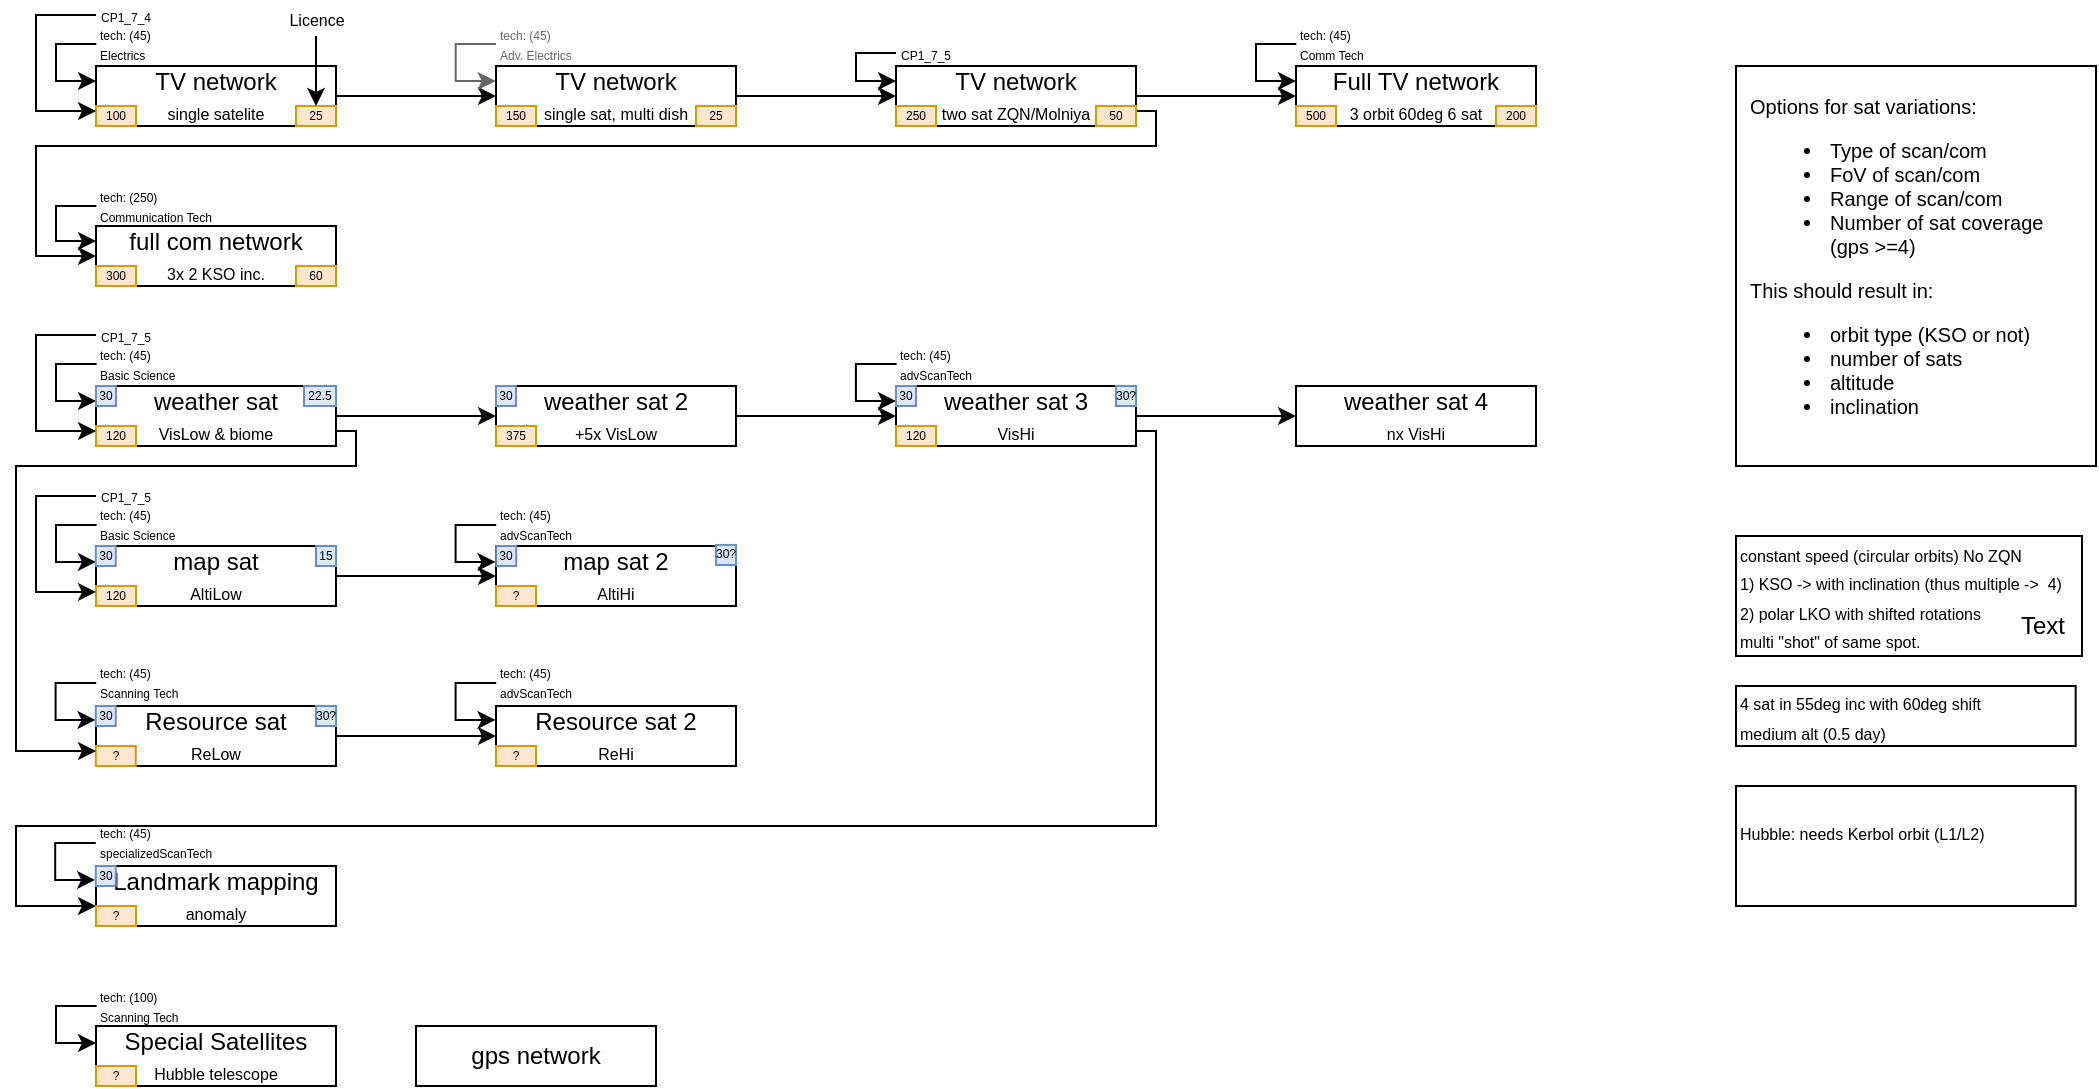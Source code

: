 <mxfile version="13.0.3" type="device"><diagram id="dKaR930RVBZZW666O1c-" name="Page-1"><mxGraphModel dx="813" dy="470" grid="1" gridSize="10" guides="1" tooltips="1" connect="1" arrows="1" fold="1" page="1" pageScale="1" pageWidth="1169" pageHeight="827" math="0" shadow="0"><root><mxCell id="0"/><mxCell id="1" parent="0"/><mxCell id="bdqnIoL9hRPAwE5wRtxN-8" value="full com network&lt;br style=&quot;font-size: 8px&quot;&gt;&lt;span style=&quot;font-size: 8px&quot;&gt;3x 2 KSO inc.&lt;/span&gt;" style="rounded=0;whiteSpace=wrap;html=1;" parent="1" vertex="1"><mxGeometry x="80" y="120" width="120" height="30" as="geometry"/></mxCell><mxCell id="bdqnIoL9hRPAwE5wRtxN-10" value="500" style="text;html=1;strokeColor=#d79b00;fillColor=#ffe6cc;align=center;verticalAlign=middle;whiteSpace=wrap;rounded=0;fontSize=6;" parent="1" vertex="1"><mxGeometry x="80" y="140" width="20" height="10" as="geometry"/></mxCell><mxCell id="MK1S4jsupLVhxcjn2z4u-9" style="edgeStyle=orthogonalEdgeStyle;rounded=0;orthogonalLoop=1;jettySize=auto;html=1;exitX=1;exitY=0.5;exitDx=0;exitDy=0;entryX=0;entryY=0.5;entryDx=0;entryDy=0;" parent="1" source="bdqnIoL9hRPAwE5wRtxN-11" target="MK1S4jsupLVhxcjn2z4u-3" edge="1"><mxGeometry relative="1" as="geometry"/></mxCell><mxCell id="bdqnIoL9hRPAwE5wRtxN-11" value="weather&amp;nbsp;sat&lt;br style=&quot;font-size: 8px&quot;&gt;&lt;span style=&quot;font-size: 8px&quot;&gt;VisLow&lt;/span&gt;&lt;span style=&quot;font-size: 8px&quot;&gt;&amp;nbsp;&lt;/span&gt;&lt;span style=&quot;font-size: 8px&quot;&gt;&amp;amp; biome&lt;/span&gt;" style="rounded=0;whiteSpace=wrap;html=1;" parent="1" vertex="1"><mxGeometry x="80" y="200" width="120" height="30" as="geometry"/></mxCell><mxCell id="bdqnIoL9hRPAwE5wRtxN-13" value="120" style="text;html=1;strokeColor=#d79b00;fillColor=#ffe6cc;align=center;verticalAlign=middle;whiteSpace=wrap;rounded=0;fontSize=6;" parent="1" vertex="1"><mxGeometry x="80" y="220" width="20" height="10" as="geometry"/></mxCell><mxCell id="yBju1OGkTGAu8eKgPaJ1-29" value="" style="edgeStyle=orthogonalEdgeStyle;rounded=0;orthogonalLoop=1;jettySize=auto;html=1;" parent="1" source="bdqnIoL9hRPAwE5wRtxN-14" target="yBju1OGkTGAu8eKgPaJ1-25" edge="1"><mxGeometry relative="1" as="geometry"/></mxCell><mxCell id="bdqnIoL9hRPAwE5wRtxN-14" value="Resource sat&lt;br style=&quot;font-size: 8px&quot;&gt;&lt;span style=&quot;font-size: 8px&quot;&gt;ReLow&lt;/span&gt;" style="rounded=0;whiteSpace=wrap;html=1;" parent="1" vertex="1"><mxGeometry x="80" y="360" width="120" height="30" as="geometry"/></mxCell><mxCell id="bdqnIoL9hRPAwE5wRtxN-16" value="?" style="text;html=1;strokeColor=#d79b00;fillColor=#ffe6cc;align=center;verticalAlign=middle;whiteSpace=wrap;rounded=0;fontSize=6;" parent="1" vertex="1"><mxGeometry x="79.89" y="380" width="20" height="10" as="geometry"/></mxCell><mxCell id="yBju1OGkTGAu8eKgPaJ1-5" style="edgeStyle=orthogonalEdgeStyle;rounded=0;orthogonalLoop=1;jettySize=auto;html=1;exitX=1;exitY=0.5;exitDx=0;exitDy=0;entryX=0;entryY=0.5;entryDx=0;entryDy=0;" parent="1" source="bdqnIoL9hRPAwE5wRtxN-17" target="yBju1OGkTGAu8eKgPaJ1-2" edge="1"><mxGeometry relative="1" as="geometry"><mxPoint x="250" y="55.143" as="targetPoint"/></mxGeometry></mxCell><mxCell id="bdqnIoL9hRPAwE5wRtxN-17" value="TV network&lt;br&gt;&lt;span style=&quot;font-size: 8px&quot;&gt;single satelite&lt;/span&gt;" style="rounded=0;whiteSpace=wrap;html=1;" parent="1" vertex="1"><mxGeometry x="80" y="40" width="120" height="30" as="geometry"/></mxCell><mxCell id="bdqnIoL9hRPAwE5wRtxN-19" value="100" style="text;html=1;strokeColor=#d79b00;fillColor=#ffe6cc;align=center;verticalAlign=middle;whiteSpace=wrap;rounded=0;fontSize=6;" parent="1" vertex="1"><mxGeometry x="80" y="60" width="20" height="10" as="geometry"/></mxCell><mxCell id="bdqnIoL9hRPAwE5wRtxN-20" value="gps network&lt;br style=&quot;font-size: 8px&quot;&gt;" style="rounded=0;whiteSpace=wrap;html=1;" parent="1" vertex="1"><mxGeometry x="240" y="520" width="120" height="30" as="geometry"/></mxCell><mxCell id="bdqnIoL9hRPAwE5wRtxN-22" value="300" style="text;html=1;strokeColor=#d79b00;fillColor=#ffe6cc;align=center;verticalAlign=middle;whiteSpace=wrap;rounded=0;fontSize=6;" parent="1" vertex="1"><mxGeometry x="80" y="140" width="20" height="10" as="geometry"/></mxCell><mxCell id="yBju1OGkTGAu8eKgPaJ1-30" value="" style="edgeStyle=orthogonalEdgeStyle;rounded=0;orthogonalLoop=1;jettySize=auto;html=1;" parent="1" source="bdqnIoL9hRPAwE5wRtxN-23" target="yBju1OGkTGAu8eKgPaJ1-12" edge="1"><mxGeometry relative="1" as="geometry"/></mxCell><mxCell id="bdqnIoL9hRPAwE5wRtxN-23" value="map sat&lt;br style=&quot;font-size: 8px&quot;&gt;&lt;span style=&quot;font-size: 8px&quot;&gt;AltiLow&lt;/span&gt;" style="rounded=0;whiteSpace=wrap;html=1;" parent="1" vertex="1"><mxGeometry x="80" y="280" width="120" height="30" as="geometry"/></mxCell><mxCell id="bdqnIoL9hRPAwE5wRtxN-25" value="120" style="text;html=1;strokeColor=#d79b00;fillColor=#ffe6cc;align=center;verticalAlign=middle;whiteSpace=wrap;rounded=0;fontSize=6;" parent="1" vertex="1"><mxGeometry x="80" y="300" width="20" height="10" as="geometry"/></mxCell><mxCell id="bdqnIoL9hRPAwE5wRtxN-26" value="Special Satellites&lt;br style=&quot;font-size: 8px&quot;&gt;&lt;span style=&quot;font-size: 8px&quot;&gt;Hubble telescope&lt;/span&gt;" style="rounded=0;whiteSpace=wrap;html=1;" parent="1" vertex="1"><mxGeometry x="80" y="520" width="120" height="30" as="geometry"/></mxCell><mxCell id="bdqnIoL9hRPAwE5wRtxN-28" value="?" style="text;html=1;strokeColor=#d79b00;fillColor=#ffe6cc;align=center;verticalAlign=middle;whiteSpace=wrap;rounded=0;fontSize=6;" parent="1" vertex="1"><mxGeometry x="80" y="540" width="20" height="10" as="geometry"/></mxCell><mxCell id="bdqnIoL9hRPAwE5wRtxN-29" value="&lt;font style=&quot;font-size: 10px&quot;&gt;Options for sat variations:&lt;br style=&quot;font-size: 10px&quot;&gt;&lt;/font&gt;&lt;ul style=&quot;font-size: 10px&quot;&gt;&lt;li style=&quot;font-size: 10px&quot;&gt;&lt;font style=&quot;font-size: 10px&quot;&gt;Type of scan/com&lt;/font&gt;&lt;/li&gt;&lt;li style=&quot;font-size: 10px&quot;&gt;FoV of scan/com&lt;/li&gt;&lt;li style=&quot;font-size: 10px&quot;&gt;Range of scan/com&lt;/li&gt;&lt;li style=&quot;font-size: 10px&quot;&gt;Number of sat coverage&lt;br&gt;(gps &amp;gt;=4)&lt;/li&gt;&lt;/ul&gt;&lt;div&gt;This should result in:&lt;/div&gt;&lt;div&gt;&lt;ul&gt;&lt;li&gt;orbit type (KSO or not)&lt;/li&gt;&lt;li&gt;number of sats&lt;/li&gt;&lt;li&gt;altitude&lt;/li&gt;&lt;li&gt;inclination&lt;/li&gt;&lt;/ul&gt;&lt;/div&gt;" style="rounded=0;whiteSpace=wrap;html=1;align=left;fontSize=10;spacingLeft=5;" parent="1" vertex="1"><mxGeometry x="900" y="40" width="180" height="200" as="geometry"/></mxCell><mxCell id="yBju1OGkTGAu8eKgPaJ1-11" style="edgeStyle=orthogonalEdgeStyle;rounded=0;orthogonalLoop=1;jettySize=auto;html=1;exitX=1;exitY=0.5;exitDx=0;exitDy=0;entryX=0;entryY=0.5;entryDx=0;entryDy=0;" parent="1" source="yBju1OGkTGAu8eKgPaJ1-2" target="yBju1OGkTGAu8eKgPaJ1-8" edge="1"><mxGeometry relative="1" as="geometry"/></mxCell><mxCell id="yBju1OGkTGAu8eKgPaJ1-2" value="TV network&lt;br&gt;&lt;span style=&quot;font-size: 8px&quot;&gt;single sat, multi dish&lt;/span&gt;" style="rounded=0;whiteSpace=wrap;html=1;" parent="1" vertex="1"><mxGeometry x="280" y="40" width="120" height="30" as="geometry"/></mxCell><mxCell id="yBju1OGkTGAu8eKgPaJ1-4" value="150" style="text;html=1;strokeColor=#d79b00;fillColor=#ffe6cc;align=center;verticalAlign=middle;whiteSpace=wrap;rounded=0;fontSize=6;" parent="1" vertex="1"><mxGeometry x="280" y="60" width="20" height="10" as="geometry"/></mxCell><mxCell id="wMlIlMGJ18sV57L_D5jF-14" style="edgeStyle=orthogonalEdgeStyle;rounded=0;orthogonalLoop=1;jettySize=auto;html=1;entryX=0;entryY=0.5;entryDx=0;entryDy=0;exitX=1;exitY=0.75;exitDx=0;exitDy=0;" parent="1" source="yBju1OGkTGAu8eKgPaJ1-8" target="bdqnIoL9hRPAwE5wRtxN-8" edge="1"><mxGeometry relative="1" as="geometry"><mxPoint x="70" y="295" as="targetPoint"/><Array as="points"><mxPoint x="610" y="63"/><mxPoint x="610" y="80"/><mxPoint x="50" y="80"/><mxPoint x="50" y="135"/></Array><mxPoint x="620" y="80" as="sourcePoint"/></mxGeometry></mxCell><mxCell id="UkaTmO6moCTC5ndkCYXZ-22" style="edgeStyle=orthogonalEdgeStyle;rounded=0;orthogonalLoop=1;jettySize=auto;html=1;exitX=1;exitY=0.5;exitDx=0;exitDy=0;entryX=0;entryY=0.5;entryDx=0;entryDy=0;" edge="1" parent="1" source="yBju1OGkTGAu8eKgPaJ1-8" target="UkaTmO6moCTC5ndkCYXZ-3"><mxGeometry relative="1" as="geometry"/></mxCell><mxCell id="yBju1OGkTGAu8eKgPaJ1-8" value="TV network&lt;br&gt;&lt;span style=&quot;font-size: 8px&quot;&gt;two sat ZQN/Molniya&lt;/span&gt;" style="rounded=0;whiteSpace=wrap;html=1;" parent="1" vertex="1"><mxGeometry x="480" y="40" width="120" height="30" as="geometry"/></mxCell><mxCell id="yBju1OGkTGAu8eKgPaJ1-10" value="250" style="text;html=1;strokeColor=#d79b00;fillColor=#ffe6cc;align=center;verticalAlign=middle;whiteSpace=wrap;rounded=0;fontSize=6;" parent="1" vertex="1"><mxGeometry x="480" y="60" width="20" height="10" as="geometry"/></mxCell><mxCell id="yBju1OGkTGAu8eKgPaJ1-12" value="map sat 2&lt;br style=&quot;font-size: 8px&quot;&gt;&lt;span style=&quot;font-size: 8px&quot;&gt;AltiHi&lt;/span&gt;" style="rounded=0;whiteSpace=wrap;html=1;" parent="1" vertex="1"><mxGeometry x="280" y="280" width="120" height="30" as="geometry"/></mxCell><mxCell id="yBju1OGkTGAu8eKgPaJ1-14" value="?" style="text;html=1;strokeColor=#d79b00;fillColor=#ffe6cc;align=center;verticalAlign=middle;whiteSpace=wrap;rounded=0;fontSize=6;" parent="1" vertex="1"><mxGeometry x="280" y="300" width="20" height="10" as="geometry"/></mxCell><mxCell id="yBju1OGkTGAu8eKgPaJ1-15" value="&lt;font style=&quot;font-size: 8px ; line-height: 100%&quot;&gt;&lt;span&gt;constant speed (circular orbits)&amp;nbsp;&lt;/span&gt;&lt;span&gt;No ZQN&lt;br&gt;1) KSO -&amp;gt; with inclination (thus multiple -&amp;gt;&amp;nbsp; 4)&lt;br&gt;2) polar LKO with shifted rotations&lt;br&gt;multi &quot;shot&quot; of same spot.&lt;br&gt;&lt;/span&gt;&lt;/font&gt;" style="rounded=0;whiteSpace=wrap;html=1;align=left;" parent="1" vertex="1"><mxGeometry x="900" y="275" width="173" height="60" as="geometry"/></mxCell><mxCell id="MK1S4jsupLVhxcjn2z4u-2" value="Text" style="text;html=1;align=center;verticalAlign=middle;resizable=0;points=[];autosize=1;" parent="yBju1OGkTGAu8eKgPaJ1-15" vertex="1"><mxGeometry x="133" y="35" width="40" height="20" as="geometry"/></mxCell><mxCell id="yBju1OGkTGAu8eKgPaJ1-16" value="&lt;font style=&quot;font-size: 8px ; line-height: 100%&quot;&gt;&lt;span&gt;4 sat in 55deg inc with 60deg shift&lt;br&gt;medium alt (0.5 day)&lt;br&gt;&lt;/span&gt;&lt;/font&gt;" style="rounded=0;whiteSpace=wrap;html=1;align=left;" parent="1" vertex="1"><mxGeometry x="900" y="350" width="169.83" height="30" as="geometry"/></mxCell><mxCell id="yBju1OGkTGAu8eKgPaJ1-25" value="Resource sat 2&lt;br style=&quot;font-size: 8px&quot;&gt;&lt;span style=&quot;font-size: 8px&quot;&gt;ReHi&lt;/span&gt;" style="rounded=0;whiteSpace=wrap;html=1;" parent="1" vertex="1"><mxGeometry x="280" y="360" width="120" height="30" as="geometry"/></mxCell><mxCell id="yBju1OGkTGAu8eKgPaJ1-27" value="?" style="text;html=1;strokeColor=#d79b00;fillColor=#ffe6cc;align=center;verticalAlign=middle;whiteSpace=wrap;rounded=0;fontSize=6;" parent="1" vertex="1"><mxGeometry x="280" y="380" width="20" height="10" as="geometry"/></mxCell><mxCell id="wMlIlMGJ18sV57L_D5jF-1" value="25" style="text;html=1;strokeColor=#d79b00;fillColor=#ffe6cc;align=center;verticalAlign=middle;whiteSpace=wrap;rounded=0;fontSize=6;" parent="1" vertex="1"><mxGeometry x="180" y="60" width="20" height="10" as="geometry"/></mxCell><mxCell id="wMlIlMGJ18sV57L_D5jF-2" value="25" style="text;html=1;strokeColor=#d79b00;fillColor=#ffe6cc;align=center;verticalAlign=middle;whiteSpace=wrap;rounded=0;fontSize=6;" parent="1" vertex="1"><mxGeometry x="380" y="60" width="20" height="10" as="geometry"/></mxCell><mxCell id="wMlIlMGJ18sV57L_D5jF-3" value="50" style="text;html=1;strokeColor=#d79b00;fillColor=#ffe6cc;align=center;verticalAlign=middle;whiteSpace=wrap;rounded=0;fontSize=6;" parent="1" vertex="1"><mxGeometry x="580" y="60" width="20" height="10" as="geometry"/></mxCell><mxCell id="wMlIlMGJ18sV57L_D5jF-8" value="60" style="text;html=1;strokeColor=#d79b00;fillColor=#ffe6cc;align=center;verticalAlign=middle;whiteSpace=wrap;rounded=0;fontSize=6;" parent="1" vertex="1"><mxGeometry x="180" y="140" width="20" height="10" as="geometry"/></mxCell><mxCell id="wMlIlMGJ18sV57L_D5jF-10" style="edgeStyle=orthogonalEdgeStyle;rounded=0;orthogonalLoop=1;jettySize=auto;html=1;exitX=0;exitY=0.5;exitDx=0;exitDy=0;entryX=0;entryY=0.25;entryDx=0;entryDy=0;" parent="1" source="wMlIlMGJ18sV57L_D5jF-11" target="bdqnIoL9hRPAwE5wRtxN-17" edge="1"><mxGeometry relative="1" as="geometry"><Array as="points"><mxPoint x="60" y="29"/><mxPoint x="60" y="48"/></Array><mxPoint x="70" y="48" as="targetPoint"/></mxGeometry></mxCell><mxCell id="wMlIlMGJ18sV57L_D5jF-11" value="&lt;font style=&quot;line-height: 100% ; font-size: 6px&quot;&gt;&lt;font style=&quot;font-size: 6px&quot;&gt;tech: (45)&lt;br&gt;&lt;/font&gt;Electrics&lt;br&gt;&lt;/font&gt;" style="text;html=1;align=left;verticalAlign=middle;whiteSpace=wrap;rounded=0;fontSize=8;spacing=2;" parent="1" vertex="1"><mxGeometry x="80.17" y="19" width="60.09" height="20" as="geometry"/></mxCell><mxCell id="wMlIlMGJ18sV57L_D5jF-13" style="edgeStyle=orthogonalEdgeStyle;rounded=0;orthogonalLoop=1;jettySize=auto;html=1;exitX=0;exitY=0.5;exitDx=0;exitDy=0;entryX=0;entryY=0.25;entryDx=0;entryDy=0;" parent="1" source="wMlIlMGJ18sV57L_D5jF-12" target="bdqnIoL9hRPAwE5wRtxN-11" edge="1"><mxGeometry relative="1" as="geometry"><mxPoint x="70" y="208" as="targetPoint"/><Array as="points"><mxPoint x="60" y="189"/><mxPoint x="60" y="208"/></Array></mxGeometry></mxCell><mxCell id="wMlIlMGJ18sV57L_D5jF-12" value="&lt;font style=&quot;line-height: 100% ; font-size: 6px&quot;&gt;&lt;font style=&quot;font-size: 6px&quot;&gt;tech: (45)&lt;br&gt;&lt;/font&gt;Basic Science&lt;br&gt;&lt;/font&gt;" style="text;html=1;align=left;verticalAlign=middle;whiteSpace=wrap;rounded=0;fontSize=8;spacing=2;" parent="1" vertex="1"><mxGeometry x="80.31" y="179" width="60.09" height="20" as="geometry"/></mxCell><mxCell id="wMlIlMGJ18sV57L_D5jF-15" style="edgeStyle=orthogonalEdgeStyle;rounded=0;orthogonalLoop=1;jettySize=auto;html=1;exitX=0;exitY=0.5;exitDx=0;exitDy=0;entryX=0;entryY=0.25;entryDx=0;entryDy=0;" parent="1" source="wMlIlMGJ18sV57L_D5jF-16" target="bdqnIoL9hRPAwE5wRtxN-8" edge="1"><mxGeometry relative="1" as="geometry"><mxPoint x="70" y="129" as="targetPoint"/><Array as="points"><mxPoint x="60" y="110"/><mxPoint x="60" y="128"/></Array></mxGeometry></mxCell><mxCell id="wMlIlMGJ18sV57L_D5jF-16" value="&lt;font style=&quot;line-height: 100% ; font-size: 6px&quot;&gt;&lt;font style=&quot;font-size: 6px&quot;&gt;tech: (250)&lt;br&gt;&lt;/font&gt;Communication Tech&lt;br&gt;&lt;/font&gt;" style="text;html=1;align=left;verticalAlign=middle;whiteSpace=wrap;rounded=0;fontSize=8;spacing=2;" parent="1" vertex="1"><mxGeometry x="80.17" y="100" width="60.09" height="20" as="geometry"/></mxCell><mxCell id="wMlIlMGJ18sV57L_D5jF-20" style="edgeStyle=orthogonalEdgeStyle;rounded=0;orthogonalLoop=1;jettySize=auto;html=1;exitX=0;exitY=0.5;exitDx=0;exitDy=0;entryX=0;entryY=0.25;entryDx=0;entryDy=0;" parent="1" source="wMlIlMGJ18sV57L_D5jF-21" edge="1"><mxGeometry relative="1" as="geometry"><mxPoint x="80" y="528.5" as="targetPoint"/><Array as="points"><mxPoint x="60" y="510"/><mxPoint x="60" y="529"/></Array></mxGeometry></mxCell><mxCell id="wMlIlMGJ18sV57L_D5jF-21" value="&lt;font style=&quot;line-height: 100% ; font-size: 6px&quot;&gt;&lt;font style=&quot;font-size: 6px&quot;&gt;tech: (100)&lt;br&gt;&lt;/font&gt;Scanning Tech&lt;br&gt;&lt;/font&gt;" style="text;html=1;align=left;verticalAlign=middle;whiteSpace=wrap;rounded=0;fontSize=8;spacing=2;" parent="1" vertex="1"><mxGeometry x="80.31" y="500" width="60.09" height="20" as="geometry"/></mxCell><mxCell id="QhKBEa-7UG4_fxhcu_Xz-2" style="edgeStyle=orthogonalEdgeStyle;rounded=0;orthogonalLoop=1;jettySize=auto;html=1;exitX=0;exitY=0.5;exitDx=0;exitDy=0;entryX=0;entryY=0.75;entryDx=0;entryDy=0;" parent="1" source="QhKBEa-7UG4_fxhcu_Xz-1" target="bdqnIoL9hRPAwE5wRtxN-17" edge="1"><mxGeometry relative="1" as="geometry"><mxPoint x="70" y="63" as="targetPoint"/><Array as="points"><mxPoint x="50" y="15"/><mxPoint x="50" y="62"/></Array></mxGeometry></mxCell><mxCell id="QhKBEa-7UG4_fxhcu_Xz-1" value="&lt;font style=&quot;font-size: 6px&quot;&gt;CP1_7_4&lt;/font&gt;" style="text;html=1;strokeColor=none;fillColor=none;align=center;verticalAlign=middle;whiteSpace=wrap;rounded=0;fontSize=8;" parent="1" vertex="1"><mxGeometry x="80" y="10" width="30" height="9" as="geometry"/></mxCell><mxCell id="QhKBEa-7UG4_fxhcu_Xz-4" style="edgeStyle=orthogonalEdgeStyle;rounded=0;orthogonalLoop=1;jettySize=auto;html=1;exitX=0;exitY=0.5;exitDx=0;exitDy=0;entryX=0;entryY=0.75;entryDx=0;entryDy=0;" parent="1" source="QhKBEa-7UG4_fxhcu_Xz-3" target="bdqnIoL9hRPAwE5wRtxN-11" edge="1"><mxGeometry relative="1" as="geometry"><mxPoint x="60" y="223" as="targetPoint"/><Array as="points"><mxPoint x="50" y="175"/><mxPoint x="50" y="223"/></Array></mxGeometry></mxCell><mxCell id="QhKBEa-7UG4_fxhcu_Xz-3" value="&lt;font style=&quot;font-size: 6px&quot;&gt;CP1_7_5&lt;/font&gt;" style="text;html=1;strokeColor=none;fillColor=none;align=center;verticalAlign=middle;whiteSpace=wrap;rounded=0;fontSize=8;" parent="1" vertex="1"><mxGeometry x="80" y="170" width="30" height="9" as="geometry"/></mxCell><mxCell id="QhKBEa-7UG4_fxhcu_Xz-7" value="&lt;font style=&quot;font-size: 8px ; line-height: 100%&quot;&gt;&lt;span&gt;Hubble: needs Kerbol orbit (L1/L2)&lt;br&gt;&lt;br&gt;&lt;/span&gt;&lt;/font&gt;" style="rounded=0;whiteSpace=wrap;html=1;align=left;" parent="1" vertex="1"><mxGeometry x="900" y="400" width="169.83" height="60" as="geometry"/></mxCell><mxCell id="MK1S4jsupLVhxcjn2z4u-10" style="edgeStyle=orthogonalEdgeStyle;rounded=0;orthogonalLoop=1;jettySize=auto;html=1;exitX=1;exitY=0.5;exitDx=0;exitDy=0;" parent="1" source="MK1S4jsupLVhxcjn2z4u-3" target="MK1S4jsupLVhxcjn2z4u-8" edge="1"><mxGeometry relative="1" as="geometry"/></mxCell><mxCell id="UkaTmO6moCTC5ndkCYXZ-1" style="edgeStyle=orthogonalEdgeStyle;rounded=0;orthogonalLoop=1;jettySize=auto;html=1;exitX=1;exitY=0.75;exitDx=0;exitDy=0;entryX=0;entryY=0.75;entryDx=0;entryDy=0;" edge="1" parent="1" source="bdqnIoL9hRPAwE5wRtxN-11" target="bdqnIoL9hRPAwE5wRtxN-14"><mxGeometry relative="1" as="geometry"><mxPoint x="30" y="380" as="targetPoint"/><Array as="points"><mxPoint x="210" y="223"/><mxPoint x="210" y="240"/><mxPoint x="40" y="240"/><mxPoint x="40" y="383"/></Array></mxGeometry></mxCell><mxCell id="UkaTmO6moCTC5ndkCYXZ-2" style="edgeStyle=orthogonalEdgeStyle;rounded=0;orthogonalLoop=1;jettySize=auto;html=1;exitX=1;exitY=0.75;exitDx=0;exitDy=0;entryX=0;entryY=0;entryDx=0;entryDy=0;" edge="1" parent="1" source="MK1S4jsupLVhxcjn2z4u-8" target="MK1S4jsupLVhxcjn2z4u-19"><mxGeometry relative="1" as="geometry"><mxPoint x="20" y="290" as="targetPoint"/><Array as="points"><mxPoint x="610" y="223"/><mxPoint x="610" y="420"/><mxPoint x="40" y="420"/><mxPoint x="40" y="460"/></Array></mxGeometry></mxCell><mxCell id="MK1S4jsupLVhxcjn2z4u-3" value="weather&amp;nbsp;sat 2&lt;br style=&quot;font-size: 8px&quot;&gt;&lt;span style=&quot;font-size: 8px&quot;&gt;+5x&amp;nbsp;&lt;/span&gt;&lt;span style=&quot;font-size: 8px&quot;&gt;VisLow&lt;/span&gt;" style="rounded=0;whiteSpace=wrap;html=1;" parent="1" vertex="1"><mxGeometry x="280" y="200" width="120" height="30" as="geometry"/></mxCell><mxCell id="MK1S4jsupLVhxcjn2z4u-4" style="edgeStyle=orthogonalEdgeStyle;rounded=0;orthogonalLoop=1;jettySize=auto;html=1;exitX=0;exitY=0.5;exitDx=0;exitDy=0;entryX=0;entryY=0.25;entryDx=0;entryDy=0;" parent="1" source="MK1S4jsupLVhxcjn2z4u-5" edge="1"><mxGeometry relative="1" as="geometry"><mxPoint x="80" y="287.98" as="targetPoint"/><Array as="points"><mxPoint x="60" y="269.48"/><mxPoint x="60" y="288.48"/></Array></mxGeometry></mxCell><mxCell id="MK1S4jsupLVhxcjn2z4u-5" value="&lt;font style=&quot;line-height: 100% ; font-size: 6px&quot;&gt;&lt;font style=&quot;font-size: 6px&quot;&gt;tech: (45)&lt;br&gt;&lt;/font&gt;Basic Science&lt;br&gt;&lt;/font&gt;" style="text;html=1;align=left;verticalAlign=middle;whiteSpace=wrap;rounded=0;fontSize=8;spacing=2;" parent="1" vertex="1"><mxGeometry x="80.31" y="259.48" width="60.09" height="20" as="geometry"/></mxCell><mxCell id="MK1S4jsupLVhxcjn2z4u-6" style="edgeStyle=orthogonalEdgeStyle;rounded=0;orthogonalLoop=1;jettySize=auto;html=1;exitX=0;exitY=0.5;exitDx=0;exitDy=0;entryX=0;entryY=0.75;entryDx=0;entryDy=0;" parent="1" source="MK1S4jsupLVhxcjn2z4u-7" edge="1"><mxGeometry relative="1" as="geometry"><mxPoint x="80" y="302.98" as="targetPoint"/><Array as="points"><mxPoint x="50" y="255.48"/><mxPoint x="50" y="303.48"/></Array></mxGeometry></mxCell><mxCell id="MK1S4jsupLVhxcjn2z4u-7" value="&lt;font style=&quot;font-size: 6px&quot;&gt;CP1_7_5&lt;/font&gt;" style="text;html=1;strokeColor=none;fillColor=none;align=center;verticalAlign=middle;whiteSpace=wrap;rounded=0;fontSize=8;" parent="1" vertex="1"><mxGeometry x="80" y="250.48" width="30" height="9" as="geometry"/></mxCell><mxCell id="MK1S4jsupLVhxcjn2z4u-12" style="edgeStyle=orthogonalEdgeStyle;rounded=0;orthogonalLoop=1;jettySize=auto;html=1;exitX=1;exitY=0.5;exitDx=0;exitDy=0;entryX=0;entryY=0.5;entryDx=0;entryDy=0;" parent="1" source="MK1S4jsupLVhxcjn2z4u-8" target="MK1S4jsupLVhxcjn2z4u-11" edge="1"><mxGeometry relative="1" as="geometry"/></mxCell><mxCell id="MK1S4jsupLVhxcjn2z4u-8" value="weather&amp;nbsp;sat 3&lt;br style=&quot;font-size: 8px&quot;&gt;&lt;span style=&quot;font-size: 8px&quot;&gt;VisHi&lt;/span&gt;" style="rounded=0;whiteSpace=wrap;html=1;" parent="1" vertex="1"><mxGeometry x="480" y="200" width="120" height="30" as="geometry"/></mxCell><mxCell id="MK1S4jsupLVhxcjn2z4u-11" value="weather&amp;nbsp;sat 4&lt;br style=&quot;font-size: 8px&quot;&gt;&lt;span style=&quot;font-size: 8px&quot;&gt;nx&amp;nbsp;&lt;/span&gt;&lt;span style=&quot;font-size: 8px&quot;&gt;VisHi&lt;/span&gt;" style="rounded=0;whiteSpace=wrap;html=1;" parent="1" vertex="1"><mxGeometry x="680" y="200" width="120" height="30" as="geometry"/></mxCell><mxCell id="MK1S4jsupLVhxcjn2z4u-13" value="30" style="text;html=1;strokeColor=#6c8ebf;fillColor=#dae8fc;align=center;verticalAlign=middle;whiteSpace=wrap;rounded=0;fontSize=6;" parent="1" vertex="1"><mxGeometry x="80.0" y="200" width="10" height="10" as="geometry"/></mxCell><mxCell id="MK1S4jsupLVhxcjn2z4u-14" style="edgeStyle=orthogonalEdgeStyle;rounded=0;orthogonalLoop=1;jettySize=auto;html=1;exitX=0;exitY=0.5;exitDx=0;exitDy=0;entryX=0;entryY=0.25;entryDx=0;entryDy=0;" parent="1" source="MK1S4jsupLVhxcjn2z4u-15" edge="1"><mxGeometry relative="1" as="geometry"><mxPoint x="79.79" y="366.95" as="targetPoint"/><Array as="points"><mxPoint x="59.79" y="348.45"/><mxPoint x="59.79" y="367.45"/></Array></mxGeometry></mxCell><mxCell id="MK1S4jsupLVhxcjn2z4u-15" value="&lt;font style=&quot;line-height: 100% ; font-size: 6px&quot;&gt;&lt;font style=&quot;font-size: 6px&quot;&gt;tech: (45)&lt;br&gt;&lt;/font&gt;Scanning Tech&lt;br&gt;&lt;/font&gt;" style="text;html=1;align=left;verticalAlign=middle;whiteSpace=wrap;rounded=0;fontSize=8;spacing=2;" parent="1" vertex="1"><mxGeometry x="80.1" y="338.45" width="60.09" height="20" as="geometry"/></mxCell><mxCell id="MK1S4jsupLVhxcjn2z4u-18" value="Landmark mapping&lt;br style=&quot;font-size: 8px&quot;&gt;&lt;span style=&quot;font-size: 8px&quot;&gt;anomaly&lt;/span&gt;" style="rounded=0;whiteSpace=wrap;html=1;" parent="1" vertex="1"><mxGeometry x="80" y="440" width="120" height="30" as="geometry"/></mxCell><mxCell id="MK1S4jsupLVhxcjn2z4u-19" value="?" style="text;html=1;strokeColor=#d79b00;fillColor=#ffe6cc;align=center;verticalAlign=middle;whiteSpace=wrap;rounded=0;fontSize=6;" parent="1" vertex="1"><mxGeometry x="80" y="460" width="20" height="10" as="geometry"/></mxCell><mxCell id="MK1S4jsupLVhxcjn2z4u-20" style="edgeStyle=orthogonalEdgeStyle;rounded=0;orthogonalLoop=1;jettySize=auto;html=1;exitX=0;exitY=0.5;exitDx=0;exitDy=0;entryX=0;entryY=0.25;entryDx=0;entryDy=0;" parent="1" source="MK1S4jsupLVhxcjn2z4u-21" edge="1"><mxGeometry relative="1" as="geometry"><mxPoint x="79.58" y="446.95" as="targetPoint"/><Array as="points"><mxPoint x="59.58" y="428.45"/><mxPoint x="59.58" y="447.45"/></Array></mxGeometry></mxCell><mxCell id="MK1S4jsupLVhxcjn2z4u-21" value="&lt;font style=&quot;line-height: 100% ; font-size: 6px&quot;&gt;&lt;font style=&quot;font-size: 6px&quot;&gt;tech: (45)&lt;br&gt;&lt;/font&gt;specializedScanTech&lt;br&gt;&lt;/font&gt;" style="text;html=1;align=left;verticalAlign=middle;whiteSpace=wrap;rounded=0;fontSize=8;spacing=2;" parent="1" vertex="1"><mxGeometry x="79.89" y="418.45" width="60.09" height="20" as="geometry"/></mxCell><mxCell id="MK1S4jsupLVhxcjn2z4u-24" value="375" style="text;html=1;strokeColor=#d79b00;fillColor=#ffe6cc;align=center;verticalAlign=middle;whiteSpace=wrap;rounded=0;fontSize=6;" parent="1" vertex="1"><mxGeometry x="280" y="220" width="20" height="10" as="geometry"/></mxCell><mxCell id="MK1S4jsupLVhxcjn2z4u-25" value="30" style="text;html=1;strokeColor=#6c8ebf;fillColor=#dae8fc;align=center;verticalAlign=middle;whiteSpace=wrap;rounded=0;fontSize=6;" parent="1" vertex="1"><mxGeometry x="280" y="200" width="10" height="10" as="geometry"/></mxCell><mxCell id="MK1S4jsupLVhxcjn2z4u-26" value="22.5" style="text;html=1;strokeColor=#6c8ebf;fillColor=#dae8fc;align=center;verticalAlign=middle;whiteSpace=wrap;rounded=0;fontSize=6;" parent="1" vertex="1"><mxGeometry x="184" y="200" width="16" height="10" as="geometry"/></mxCell><mxCell id="UkaTmO6moCTC5ndkCYXZ-3" value="Full TV network&lt;br&gt;&lt;span style=&quot;font-size: 8px&quot;&gt;3 orbit 60deg 6 sat&lt;/span&gt;" style="rounded=0;whiteSpace=wrap;html=1;" vertex="1" parent="1"><mxGeometry x="680" y="40" width="120" height="30" as="geometry"/></mxCell><mxCell id="UkaTmO6moCTC5ndkCYXZ-4" value="500" style="text;html=1;strokeColor=#d79b00;fillColor=#ffe6cc;align=center;verticalAlign=middle;whiteSpace=wrap;rounded=0;fontSize=6;" vertex="1" parent="1"><mxGeometry x="680" y="60" width="20" height="10" as="geometry"/></mxCell><mxCell id="UkaTmO6moCTC5ndkCYXZ-5" value="200" style="text;html=1;strokeColor=#d79b00;fillColor=#ffe6cc;align=center;verticalAlign=middle;whiteSpace=wrap;rounded=0;fontSize=6;" vertex="1" parent="1"><mxGeometry x="780" y="60" width="20" height="10" as="geometry"/></mxCell><mxCell id="UkaTmO6moCTC5ndkCYXZ-9" style="edgeStyle=orthogonalEdgeStyle;rounded=0;orthogonalLoop=1;jettySize=auto;html=1;exitX=0.5;exitY=1;exitDx=0;exitDy=0;" edge="1" parent="1" source="UkaTmO6moCTC5ndkCYXZ-8" target="wMlIlMGJ18sV57L_D5jF-1"><mxGeometry relative="1" as="geometry"/></mxCell><mxCell id="UkaTmO6moCTC5ndkCYXZ-8" value="&lt;font style=&quot;font-size: 8px&quot;&gt;Licence&lt;/font&gt;" style="text;html=1;strokeColor=none;fillColor=none;align=center;verticalAlign=bottom;whiteSpace=wrap;rounded=0;" vertex="1" parent="1"><mxGeometry x="177.5" y="10" width="25" height="15" as="geometry"/></mxCell><mxCell id="UkaTmO6moCTC5ndkCYXZ-16" style="edgeStyle=orthogonalEdgeStyle;rounded=0;orthogonalLoop=1;jettySize=auto;html=1;exitX=0;exitY=0.5;exitDx=0;exitDy=0;entryX=0;entryY=0.25;entryDx=0;entryDy=0;" edge="1" parent="1" source="UkaTmO6moCTC5ndkCYXZ-17" target="yBju1OGkTGAu8eKgPaJ1-8"><mxGeometry relative="1" as="geometry"><mxPoint x="470" y="48" as="targetPoint"/><Array as="points"><mxPoint x="460" y="34"/><mxPoint x="460" y="48"/></Array></mxGeometry></mxCell><mxCell id="UkaTmO6moCTC5ndkCYXZ-17" value="&lt;font style=&quot;font-size: 6px&quot;&gt;CP1_7_5&lt;/font&gt;" style="text;html=1;strokeColor=none;fillColor=none;align=center;verticalAlign=middle;whiteSpace=wrap;rounded=0;fontSize=8;" vertex="1" parent="1"><mxGeometry x="480" y="29" width="30" height="9" as="geometry"/></mxCell><mxCell id="UkaTmO6moCTC5ndkCYXZ-18" style="edgeStyle=orthogonalEdgeStyle;rounded=0;orthogonalLoop=1;jettySize=auto;html=1;exitX=0;exitY=0.5;exitDx=0;exitDy=0;entryX=0;entryY=0.25;entryDx=0;entryDy=0;" edge="1" parent="1" source="UkaTmO6moCTC5ndkCYXZ-19"><mxGeometry relative="1" as="geometry"><Array as="points"><mxPoint x="659.98" y="29"/><mxPoint x="659.98" y="48"/></Array><mxPoint x="679.98" y="47.5" as="targetPoint"/></mxGeometry></mxCell><mxCell id="UkaTmO6moCTC5ndkCYXZ-19" value="&lt;font style=&quot;line-height: 100% ; font-size: 6px&quot;&gt;&lt;font style=&quot;font-size: 6px&quot;&gt;tech: (45)&lt;br&gt;&lt;/font&gt;Comm Tech&lt;br&gt;&lt;/font&gt;" style="text;html=1;align=left;verticalAlign=middle;whiteSpace=wrap;rounded=0;fontSize=8;spacing=2;" vertex="1" parent="1"><mxGeometry x="680.15" y="19" width="60.09" height="20" as="geometry"/></mxCell><mxCell id="UkaTmO6moCTC5ndkCYXZ-23" style="edgeStyle=orthogonalEdgeStyle;rounded=0;orthogonalLoop=1;jettySize=auto;html=1;exitX=0;exitY=0.5;exitDx=0;exitDy=0;entryX=0;entryY=0.25;entryDx=0;entryDy=0;" edge="1" parent="1" source="UkaTmO6moCTC5ndkCYXZ-24"><mxGeometry relative="1" as="geometry"><mxPoint x="479.97" y="207.5" as="targetPoint"/><Array as="points"><mxPoint x="459.97" y="189"/><mxPoint x="459.97" y="208"/></Array></mxGeometry></mxCell><mxCell id="UkaTmO6moCTC5ndkCYXZ-24" value="&lt;font style=&quot;line-height: 100% ; font-size: 6px&quot;&gt;&lt;font style=&quot;font-size: 6px&quot;&gt;tech: (45)&lt;br&gt;&lt;/font&gt;advScanTech&lt;br&gt;&lt;/font&gt;" style="text;html=1;align=left;verticalAlign=middle;whiteSpace=wrap;rounded=0;fontSize=8;spacing=2;" vertex="1" parent="1"><mxGeometry x="480.28" y="179" width="60.09" height="20" as="geometry"/></mxCell><mxCell id="UkaTmO6moCTC5ndkCYXZ-25" style="edgeStyle=orthogonalEdgeStyle;rounded=0;orthogonalLoop=1;jettySize=auto;html=1;exitX=0;exitY=0.5;exitDx=0;exitDy=0;entryX=0;entryY=0.25;entryDx=0;entryDy=0;" edge="1" parent="1" source="UkaTmO6moCTC5ndkCYXZ-26"><mxGeometry relative="1" as="geometry"><mxPoint x="279.79" y="287.98" as="targetPoint"/><Array as="points"><mxPoint x="259.79" y="269.48"/><mxPoint x="259.79" y="288.48"/></Array></mxGeometry></mxCell><mxCell id="UkaTmO6moCTC5ndkCYXZ-26" value="&lt;font style=&quot;line-height: 100% ; font-size: 6px&quot;&gt;&lt;font style=&quot;font-size: 6px&quot;&gt;tech: (45)&lt;br&gt;&lt;/font&gt;advScanTech&lt;br&gt;&lt;/font&gt;" style="text;html=1;align=left;verticalAlign=middle;whiteSpace=wrap;rounded=0;fontSize=8;spacing=2;" vertex="1" parent="1"><mxGeometry x="280.1" y="259.48" width="60.09" height="20" as="geometry"/></mxCell><mxCell id="UkaTmO6moCTC5ndkCYXZ-27" style="edgeStyle=orthogonalEdgeStyle;rounded=0;orthogonalLoop=1;jettySize=auto;html=1;exitX=0;exitY=0.5;exitDx=0;exitDy=0;entryX=0;entryY=0.25;entryDx=0;entryDy=0;" edge="1" parent="1" source="UkaTmO6moCTC5ndkCYXZ-28"><mxGeometry relative="1" as="geometry"><mxPoint x="279.79" y="366.95" as="targetPoint"/><Array as="points"><mxPoint x="259.79" y="348.45"/><mxPoint x="259.79" y="367.45"/></Array></mxGeometry></mxCell><mxCell id="UkaTmO6moCTC5ndkCYXZ-28" value="&lt;font style=&quot;line-height: 100% ; font-size: 6px&quot;&gt;&lt;font style=&quot;font-size: 6px&quot;&gt;tech: (45)&lt;br&gt;&lt;/font&gt;advScanTech&lt;br&gt;&lt;/font&gt;" style="text;html=1;align=left;verticalAlign=middle;whiteSpace=wrap;rounded=0;fontSize=8;spacing=2;" vertex="1" parent="1"><mxGeometry x="280.1" y="338.45" width="60.09" height="20" as="geometry"/></mxCell><mxCell id="UkaTmO6moCTC5ndkCYXZ-30" value="15" style="text;html=1;strokeColor=#6c8ebf;fillColor=#dae8fc;align=center;verticalAlign=middle;whiteSpace=wrap;rounded=0;fontSize=6;" vertex="1" parent="1"><mxGeometry x="190" y="280" width="10" height="10" as="geometry"/></mxCell><mxCell id="UkaTmO6moCTC5ndkCYXZ-31" value="30?" style="text;html=1;strokeColor=#6c8ebf;fillColor=#dae8fc;align=center;verticalAlign=middle;whiteSpace=wrap;rounded=0;fontSize=6;" vertex="1" parent="1"><mxGeometry x="390" y="279.48" width="10" height="10" as="geometry"/></mxCell><mxCell id="UkaTmO6moCTC5ndkCYXZ-32" value="30?" style="text;html=1;strokeColor=#6c8ebf;fillColor=#dae8fc;align=center;verticalAlign=middle;whiteSpace=wrap;rounded=0;fontSize=6;" vertex="1" parent="1"><mxGeometry x="190" y="360" width="10" height="10" as="geometry"/></mxCell><mxCell id="UkaTmO6moCTC5ndkCYXZ-33" value="30?" style="text;html=1;strokeColor=#6c8ebf;fillColor=#dae8fc;align=center;verticalAlign=middle;whiteSpace=wrap;rounded=0;fontSize=6;" vertex="1" parent="1"><mxGeometry x="590" y="200" width="10" height="10" as="geometry"/></mxCell><mxCell id="UkaTmO6moCTC5ndkCYXZ-34" value="30" style="text;html=1;strokeColor=#6c8ebf;fillColor=#dae8fc;align=center;verticalAlign=middle;whiteSpace=wrap;rounded=0;fontSize=6;" vertex="1" parent="1"><mxGeometry x="79.89" y="280" width="10" height="10" as="geometry"/></mxCell><mxCell id="UkaTmO6moCTC5ndkCYXZ-35" style="edgeStyle=orthogonalEdgeStyle;rounded=0;orthogonalLoop=1;jettySize=auto;html=1;exitX=0;exitY=0.5;exitDx=0;exitDy=0;entryX=0;entryY=0.25;entryDx=0;entryDy=0;fontColor=#000000;strokeColor=#666666;" edge="1" parent="1" source="UkaTmO6moCTC5ndkCYXZ-36"><mxGeometry relative="1" as="geometry"><Array as="points"><mxPoint x="259.85" y="29"/><mxPoint x="259.85" y="48"/></Array><mxPoint x="279.85" y="47.5" as="targetPoint"/></mxGeometry></mxCell><mxCell id="UkaTmO6moCTC5ndkCYXZ-36" value="&lt;font style=&quot;line-height: 100% ; font-size: 6px&quot;&gt;&lt;font color=&quot;#666666&quot;&gt;&lt;font style=&quot;font-size: 6px&quot;&gt;tech: (45)&lt;br&gt;&lt;/font&gt;Adv. Electrics&lt;/font&gt;&lt;br&gt;&lt;/font&gt;" style="text;html=1;align=left;verticalAlign=middle;whiteSpace=wrap;rounded=0;fontSize=8;spacing=2;" vertex="1" parent="1"><mxGeometry x="280.02" y="19" width="60.09" height="20" as="geometry"/></mxCell><mxCell id="UkaTmO6moCTC5ndkCYXZ-37" value="30" style="text;html=1;strokeColor=#6c8ebf;fillColor=#dae8fc;align=center;verticalAlign=middle;whiteSpace=wrap;rounded=0;fontSize=6;" vertex="1" parent="1"><mxGeometry x="280.1" y="280" width="10" height="10" as="geometry"/></mxCell><mxCell id="UkaTmO6moCTC5ndkCYXZ-38" value="30" style="text;html=1;strokeColor=#6c8ebf;fillColor=#dae8fc;align=center;verticalAlign=middle;whiteSpace=wrap;rounded=0;fontSize=6;" vertex="1" parent="1"><mxGeometry x="79.89" y="360" width="10" height="10" as="geometry"/></mxCell><mxCell id="UkaTmO6moCTC5ndkCYXZ-39" value="30" style="text;html=1;strokeColor=#6c8ebf;fillColor=#dae8fc;align=center;verticalAlign=middle;whiteSpace=wrap;rounded=0;fontSize=6;" vertex="1" parent="1"><mxGeometry x="79.89" y="440" width="10" height="10" as="geometry"/></mxCell><mxCell id="UkaTmO6moCTC5ndkCYXZ-40" value="30" style="text;html=1;strokeColor=#6c8ebf;fillColor=#dae8fc;align=center;verticalAlign=middle;whiteSpace=wrap;rounded=0;fontSize=6;" vertex="1" parent="1"><mxGeometry x="480" y="200" width="10" height="10" as="geometry"/></mxCell><mxCell id="UkaTmO6moCTC5ndkCYXZ-41" value="120" style="text;html=1;strokeColor=#d79b00;fillColor=#ffe6cc;align=center;verticalAlign=middle;whiteSpace=wrap;rounded=0;fontSize=6;" vertex="1" parent="1"><mxGeometry x="480" y="220" width="20" height="10" as="geometry"/></mxCell></root></mxGraphModel></diagram></mxfile>